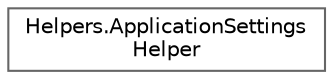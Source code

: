 digraph "Graphical Class Hierarchy"
{
 // LATEX_PDF_SIZE
  bgcolor="transparent";
  edge [fontname=Helvetica,fontsize=10,labelfontname=Helvetica,labelfontsize=10];
  node [fontname=Helvetica,fontsize=10,shape=box,height=0.2,width=0.4];
  rankdir="LR";
  Node0 [id="Node000000",label="Helpers.ApplicationSettings\lHelper",height=0.2,width=0.4,color="grey40", fillcolor="white", style="filled",URL="$class_helpers_1_1_application_settings_helper.html",tooltip=" "];
}

